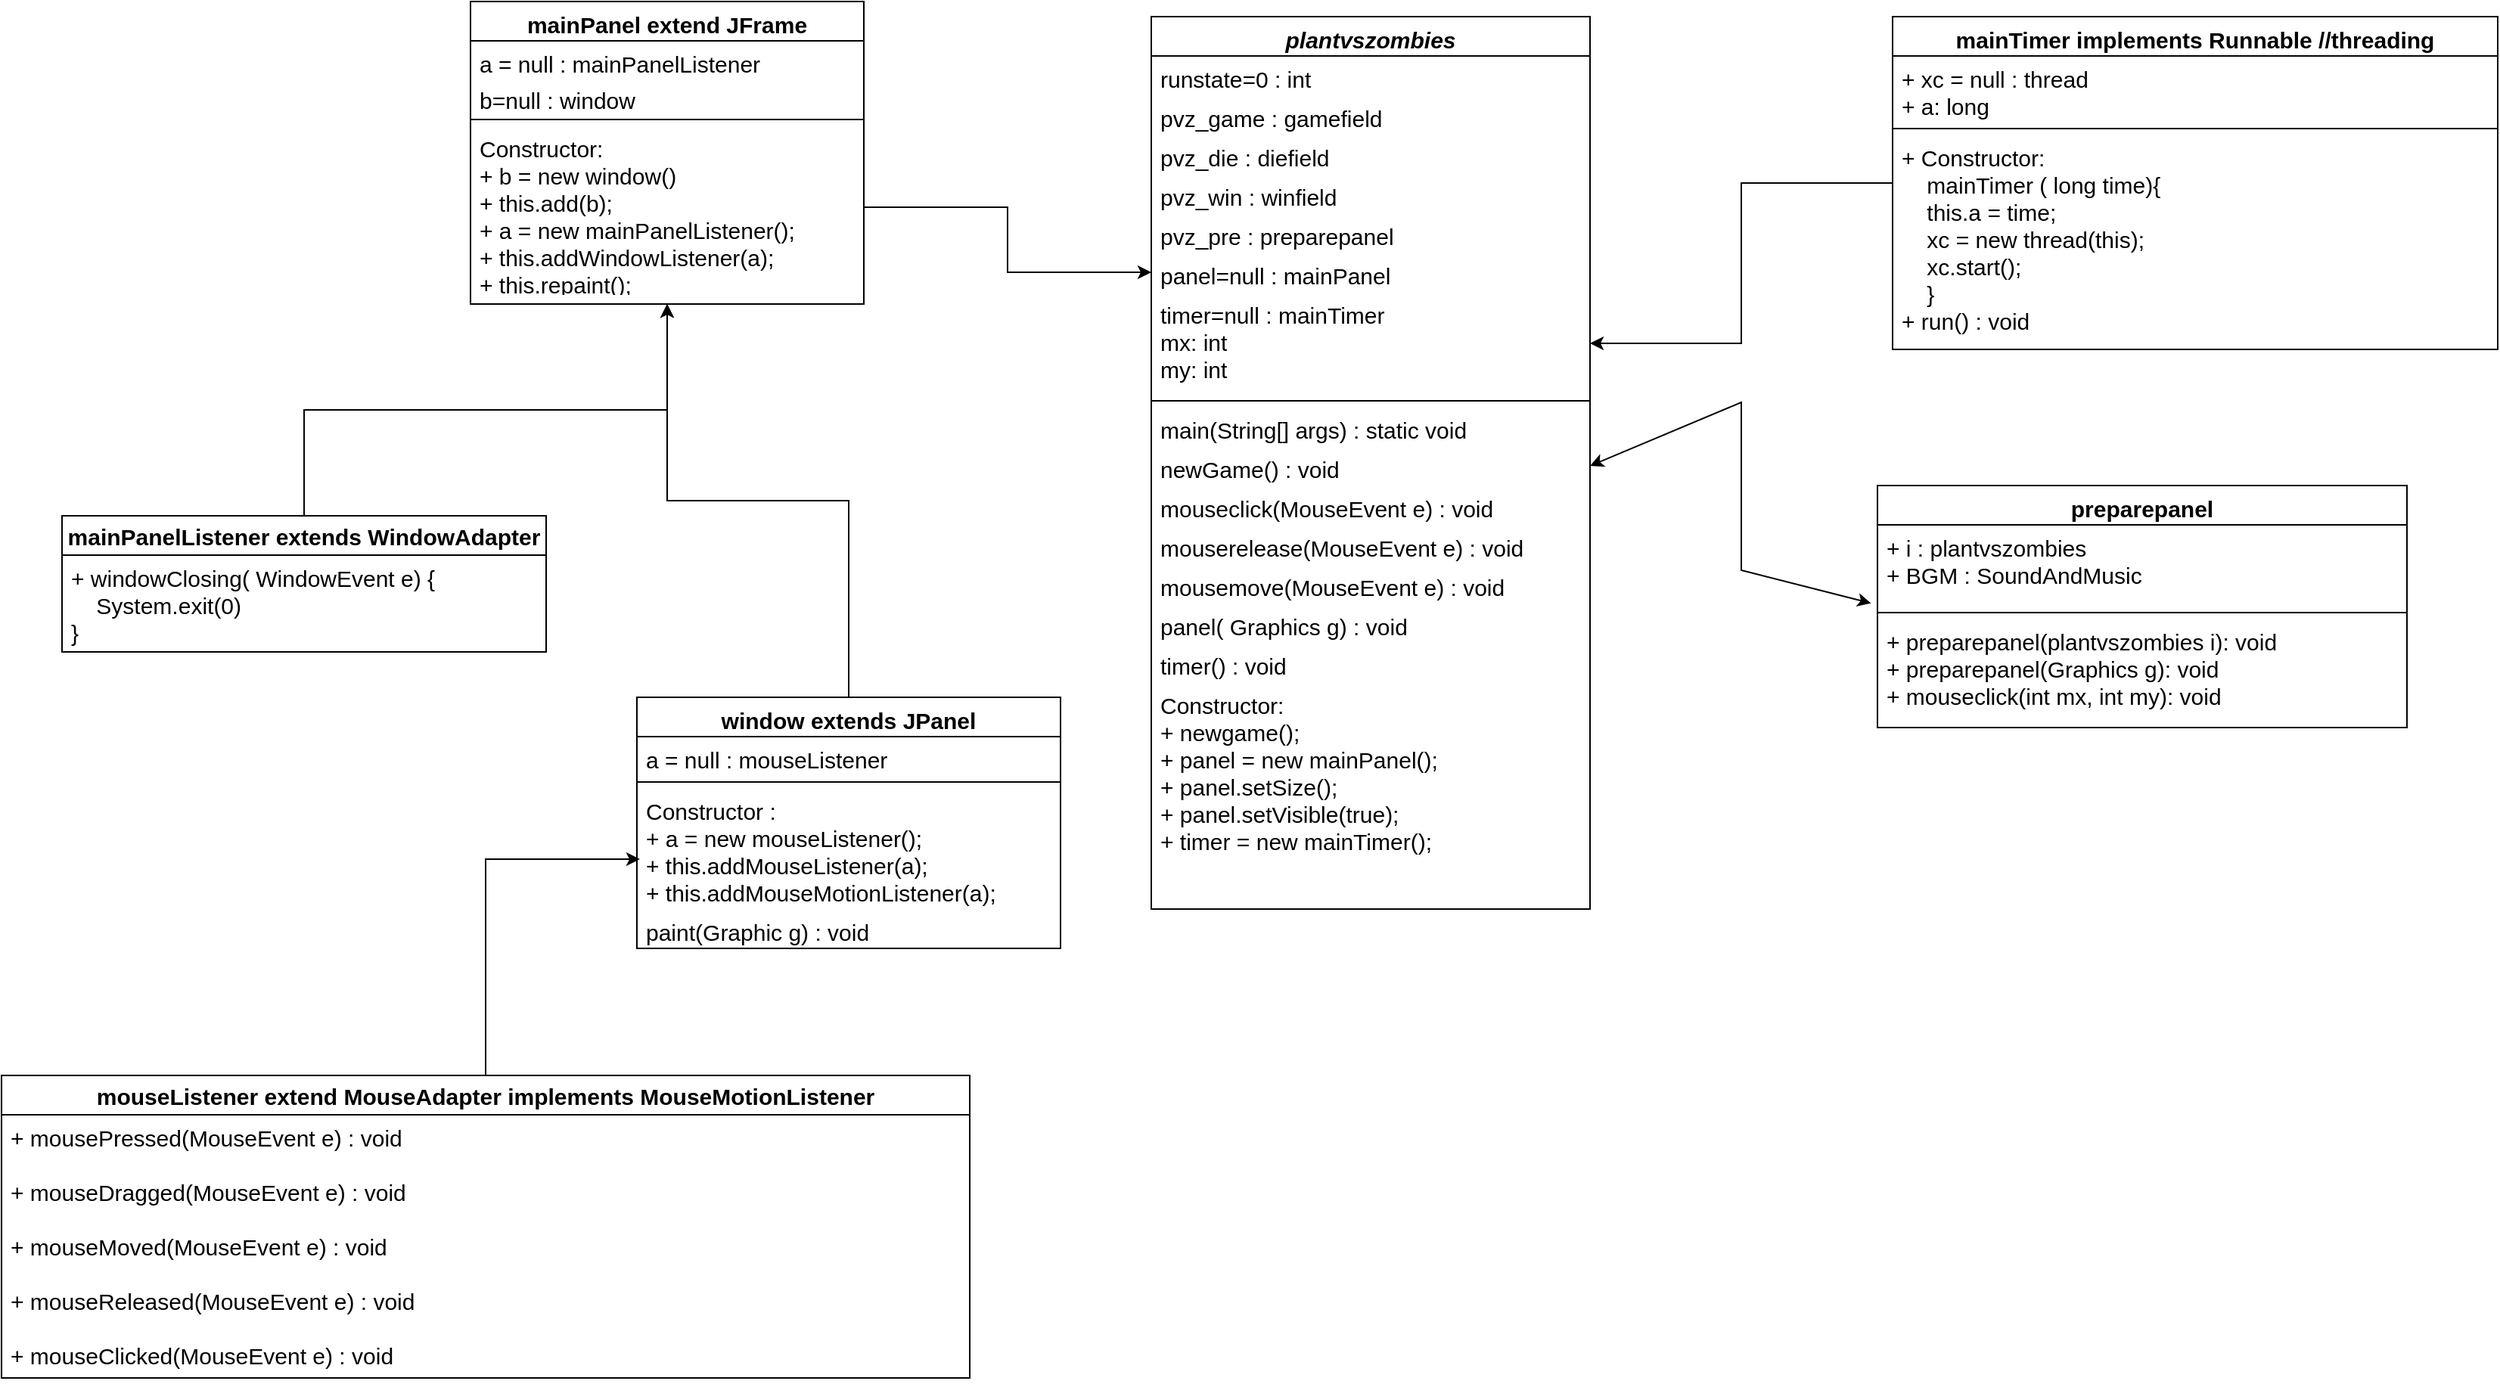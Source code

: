 <mxfile version="18.1.3" type="github">
  <diagram id="C5RBs43oDa-KdzZeNtuy" name="Page-1">
    <mxGraphModel dx="1865" dy="489" grid="1" gridSize="10" guides="1" tooltips="1" connect="1" arrows="1" fold="1" page="1" pageScale="1" pageWidth="827" pageHeight="1169" math="0" shadow="0">
      <root>
        <mxCell id="WIyWlLk6GJQsqaUBKTNV-0" />
        <mxCell id="WIyWlLk6GJQsqaUBKTNV-1" parent="WIyWlLk6GJQsqaUBKTNV-0" />
        <mxCell id="zkfFHV4jXpPFQw0GAbJ--0" value="plantvszombies" style="swimlane;fontStyle=3;align=center;verticalAlign=top;childLayout=stackLayout;horizontal=1;startSize=26;horizontalStack=0;resizeParent=1;resizeLast=0;collapsible=1;marginBottom=0;rounded=0;shadow=0;strokeWidth=1;fontSize=15;" parent="WIyWlLk6GJQsqaUBKTNV-1" vertex="1">
          <mxGeometry x="230" y="30" width="290" height="590" as="geometry">
            <mxRectangle x="230" y="140" width="160" height="26" as="alternateBounds" />
          </mxGeometry>
        </mxCell>
        <mxCell id="zkfFHV4jXpPFQw0GAbJ--1" value="runstate=0 : int" style="text;align=left;verticalAlign=top;spacingLeft=4;spacingRight=4;overflow=hidden;rotatable=0;points=[[0,0.5],[1,0.5]];portConstraint=eastwest;fontSize=15;" parent="zkfFHV4jXpPFQw0GAbJ--0" vertex="1">
          <mxGeometry y="26" width="290" height="26" as="geometry" />
        </mxCell>
        <mxCell id="zkfFHV4jXpPFQw0GAbJ--2" value="pvz_game : gamefield" style="text;align=left;verticalAlign=top;spacingLeft=4;spacingRight=4;overflow=hidden;rotatable=0;points=[[0,0.5],[1,0.5]];portConstraint=eastwest;rounded=0;shadow=0;html=0;fontSize=15;" parent="zkfFHV4jXpPFQw0GAbJ--0" vertex="1">
          <mxGeometry y="52" width="290" height="26" as="geometry" />
        </mxCell>
        <mxCell id="zkfFHV4jXpPFQw0GAbJ--3" value="pvz_die : diefield" style="text;align=left;verticalAlign=top;spacingLeft=4;spacingRight=4;overflow=hidden;rotatable=0;points=[[0,0.5],[1,0.5]];portConstraint=eastwest;rounded=0;shadow=0;html=0;fontSize=15;" parent="zkfFHV4jXpPFQw0GAbJ--0" vertex="1">
          <mxGeometry y="78" width="290" height="26" as="geometry" />
        </mxCell>
        <mxCell id="81eZIa0vuI0MzPHf7cme-0" value="pvz_win : winfield" style="text;align=left;verticalAlign=top;spacingLeft=4;spacingRight=4;overflow=hidden;rotatable=0;points=[[0,0.5],[1,0.5]];portConstraint=eastwest;rounded=0;shadow=0;html=0;fontSize=15;" parent="zkfFHV4jXpPFQw0GAbJ--0" vertex="1">
          <mxGeometry y="104" width="290" height="26" as="geometry" />
        </mxCell>
        <mxCell id="81eZIa0vuI0MzPHf7cme-1" value="pvz_pre : preparepanel" style="text;align=left;verticalAlign=top;spacingLeft=4;spacingRight=4;overflow=hidden;rotatable=0;points=[[0,0.5],[1,0.5]];portConstraint=eastwest;rounded=0;shadow=0;html=0;fontSize=15;" parent="zkfFHV4jXpPFQw0GAbJ--0" vertex="1">
          <mxGeometry y="130" width="290" height="26" as="geometry" />
        </mxCell>
        <mxCell id="81eZIa0vuI0MzPHf7cme-8" value="panel=null : mainPanel" style="text;align=left;verticalAlign=top;spacingLeft=4;spacingRight=4;overflow=hidden;rotatable=0;points=[[0,0.5],[1,0.5]];portConstraint=eastwest;rounded=0;shadow=0;html=0;fontSize=15;" parent="zkfFHV4jXpPFQw0GAbJ--0" vertex="1">
          <mxGeometry y="156" width="290" height="26" as="geometry" />
        </mxCell>
        <mxCell id="81eZIa0vuI0MzPHf7cme-9" value="timer=null : mainTimer&#xa;mx: int&#xa;my: int" style="text;align=left;verticalAlign=top;spacingLeft=4;spacingRight=4;overflow=hidden;rotatable=0;points=[[0,0.5],[1,0.5]];portConstraint=eastwest;rounded=0;shadow=0;html=0;fontSize=15;" parent="zkfFHV4jXpPFQw0GAbJ--0" vertex="1">
          <mxGeometry y="182" width="290" height="68" as="geometry" />
        </mxCell>
        <mxCell id="zkfFHV4jXpPFQw0GAbJ--4" value="" style="line;html=1;strokeWidth=1;align=left;verticalAlign=middle;spacingTop=-1;spacingLeft=3;spacingRight=3;rotatable=0;labelPosition=right;points=[];portConstraint=eastwest;fontSize=15;" parent="zkfFHV4jXpPFQw0GAbJ--0" vertex="1">
          <mxGeometry y="250" width="290" height="8" as="geometry" />
        </mxCell>
        <mxCell id="81eZIa0vuI0MzPHf7cme-6" value="main(String[] args) : static void" style="text;align=left;verticalAlign=top;spacingLeft=4;spacingRight=4;overflow=hidden;rotatable=0;points=[[0,0.5],[1,0.5]];portConstraint=eastwest;fontSize=15;" parent="zkfFHV4jXpPFQw0GAbJ--0" vertex="1">
          <mxGeometry y="258" width="290" height="26" as="geometry" />
        </mxCell>
        <mxCell id="zkfFHV4jXpPFQw0GAbJ--5" value="newGame() : void" style="text;align=left;verticalAlign=top;spacingLeft=4;spacingRight=4;overflow=hidden;rotatable=0;points=[[0,0.5],[1,0.5]];portConstraint=eastwest;fontSize=15;" parent="zkfFHV4jXpPFQw0GAbJ--0" vertex="1">
          <mxGeometry y="284" width="290" height="26" as="geometry" />
        </mxCell>
        <mxCell id="81eZIa0vuI0MzPHf7cme-2" value="mouseclick(MouseEvent e) : void" style="text;align=left;verticalAlign=top;spacingLeft=4;spacingRight=4;overflow=hidden;rotatable=0;points=[[0,0.5],[1,0.5]];portConstraint=eastwest;fontSize=15;" parent="zkfFHV4jXpPFQw0GAbJ--0" vertex="1">
          <mxGeometry y="310" width="290" height="26" as="geometry" />
        </mxCell>
        <mxCell id="81eZIa0vuI0MzPHf7cme-3" value="mouserelease(MouseEvent e) : void" style="text;align=left;verticalAlign=top;spacingLeft=4;spacingRight=4;overflow=hidden;rotatable=0;points=[[0,0.5],[1,0.5]];portConstraint=eastwest;fontSize=15;" parent="zkfFHV4jXpPFQw0GAbJ--0" vertex="1">
          <mxGeometry y="336" width="290" height="26" as="geometry" />
        </mxCell>
        <mxCell id="81eZIa0vuI0MzPHf7cme-4" value="mousemove(MouseEvent e) : void" style="text;align=left;verticalAlign=top;spacingLeft=4;spacingRight=4;overflow=hidden;rotatable=0;points=[[0,0.5],[1,0.5]];portConstraint=eastwest;fontSize=15;" parent="zkfFHV4jXpPFQw0GAbJ--0" vertex="1">
          <mxGeometry y="362" width="290" height="26" as="geometry" />
        </mxCell>
        <mxCell id="81eZIa0vuI0MzPHf7cme-5" value="panel( Graphics g) : void" style="text;align=left;verticalAlign=top;spacingLeft=4;spacingRight=4;overflow=hidden;rotatable=0;points=[[0,0.5],[1,0.5]];portConstraint=eastwest;fontSize=15;" parent="zkfFHV4jXpPFQw0GAbJ--0" vertex="1">
          <mxGeometry y="388" width="290" height="26" as="geometry" />
        </mxCell>
        <mxCell id="81eZIa0vuI0MzPHf7cme-7" value="timer() : void" style="text;align=left;verticalAlign=top;spacingLeft=4;spacingRight=4;overflow=hidden;rotatable=0;points=[[0,0.5],[1,0.5]];portConstraint=eastwest;fontSize=15;" parent="zkfFHV4jXpPFQw0GAbJ--0" vertex="1">
          <mxGeometry y="414" width="290" height="26" as="geometry" />
        </mxCell>
        <mxCell id="81eZIa0vuI0MzPHf7cme-10" value="Constructor: &#xa;+ newgame();&#xa;+ panel = new mainPanel();&#xa;+ panel.setSize();&#xa;+ panel.setVisible(true);&#xa;+ timer = new mainTimer();" style="text;align=left;verticalAlign=top;spacingLeft=4;spacingRight=4;overflow=hidden;rotatable=0;points=[[0,0.5],[1,0.5]];portConstraint=eastwest;fontSize=15;" parent="zkfFHV4jXpPFQw0GAbJ--0" vertex="1">
          <mxGeometry y="440" width="290" height="122" as="geometry" />
        </mxCell>
        <mxCell id="zkfFHV4jXpPFQw0GAbJ--6" value="mainPanel extend JFrame" style="swimlane;fontStyle=1;align=center;verticalAlign=top;childLayout=stackLayout;horizontal=1;startSize=26;horizontalStack=0;resizeParent=1;resizeLast=0;collapsible=1;marginBottom=0;rounded=0;shadow=0;strokeWidth=1;fontSize=15;" parent="WIyWlLk6GJQsqaUBKTNV-1" vertex="1">
          <mxGeometry x="-220" y="20" width="260" height="200" as="geometry">
            <mxRectangle x="130" y="380" width="160" height="26" as="alternateBounds" />
          </mxGeometry>
        </mxCell>
        <mxCell id="zkfFHV4jXpPFQw0GAbJ--7" value="a = null : mainPanelListener" style="text;align=left;verticalAlign=top;spacingLeft=4;spacingRight=4;overflow=hidden;rotatable=0;points=[[0,0.5],[1,0.5]];portConstraint=eastwest;fontSize=15;" parent="zkfFHV4jXpPFQw0GAbJ--6" vertex="1">
          <mxGeometry y="26" width="260" height="24" as="geometry" />
        </mxCell>
        <mxCell id="81eZIa0vuI0MzPHf7cme-12" value="b=null : window" style="text;align=left;verticalAlign=top;spacingLeft=4;spacingRight=4;overflow=hidden;rotatable=0;points=[[0,0.5],[1,0.5]];portConstraint=eastwest;fontSize=15;" parent="zkfFHV4jXpPFQw0GAbJ--6" vertex="1">
          <mxGeometry y="50" width="260" height="24" as="geometry" />
        </mxCell>
        <mxCell id="zkfFHV4jXpPFQw0GAbJ--9" value="" style="line;html=1;strokeWidth=1;align=left;verticalAlign=middle;spacingTop=-1;spacingLeft=3;spacingRight=3;rotatable=0;labelPosition=right;points=[];portConstraint=eastwest;fontSize=15;" parent="zkfFHV4jXpPFQw0GAbJ--6" vertex="1">
          <mxGeometry y="74" width="260" height="8" as="geometry" />
        </mxCell>
        <mxCell id="zkfFHV4jXpPFQw0GAbJ--10" value="Constructor:&#xa;+ b = new window()&#xa;+ this.add(b);&#xa;+ a = new mainPanelListener();&#xa;+ this.addWindowListener(a);&#xa;+ this.repaint();" style="text;align=left;verticalAlign=top;spacingLeft=4;spacingRight=4;overflow=hidden;rotatable=0;points=[[0,0.5],[1,0.5]];portConstraint=eastwest;fontStyle=0;fontSize=15;" parent="zkfFHV4jXpPFQw0GAbJ--6" vertex="1">
          <mxGeometry y="82" width="260" height="108" as="geometry" />
        </mxCell>
        <mxCell id="vP-qIAlKUcKkcMw5i3pg-5" style="edgeStyle=orthogonalEdgeStyle;rounded=0;orthogonalLoop=1;jettySize=auto;html=1;exitX=0.5;exitY=0;exitDx=0;exitDy=0;entryX=0.5;entryY=1;entryDx=0;entryDy=0;fontSize=15;" parent="WIyWlLk6GJQsqaUBKTNV-1" source="vP-qIAlKUcKkcMw5i3pg-6" target="zkfFHV4jXpPFQw0GAbJ--6" edge="1">
          <mxGeometry relative="1" as="geometry">
            <mxPoint x="-170" y="320" as="sourcePoint" />
          </mxGeometry>
        </mxCell>
        <mxCell id="vP-qIAlKUcKkcMw5i3pg-6" value="mainPanelListener extends WindowAdapter" style="swimlane;fontStyle=1;childLayout=stackLayout;horizontal=1;startSize=26;fillColor=none;horizontalStack=0;resizeParent=1;resizeParentMax=0;resizeLast=0;collapsible=1;marginBottom=0;fontSize=15;" parent="WIyWlLk6GJQsqaUBKTNV-1" vertex="1">
          <mxGeometry x="-490" y="360" width="320" height="90" as="geometry" />
        </mxCell>
        <mxCell id="vP-qIAlKUcKkcMw5i3pg-7" value="+ windowClosing( WindowEvent e) {&#xa;    System.exit(0)&#xa;}" style="text;strokeColor=none;fillColor=none;align=left;verticalAlign=top;spacingLeft=4;spacingRight=4;overflow=hidden;rotatable=0;points=[[0,0.5],[1,0.5]];portConstraint=eastwest;fontSize=15;" parent="vP-qIAlKUcKkcMw5i3pg-6" vertex="1">
          <mxGeometry y="26" width="320" height="64" as="geometry" />
        </mxCell>
        <mxCell id="vP-qIAlKUcKkcMw5i3pg-15" style="edgeStyle=orthogonalEdgeStyle;rounded=0;orthogonalLoop=1;jettySize=auto;html=1;entryX=0.5;entryY=1;entryDx=0;entryDy=0;fontSize=15;" parent="WIyWlLk6GJQsqaUBKTNV-1" source="vP-qIAlKUcKkcMw5i3pg-10" target="zkfFHV4jXpPFQw0GAbJ--6" edge="1">
          <mxGeometry relative="1" as="geometry" />
        </mxCell>
        <mxCell id="vP-qIAlKUcKkcMw5i3pg-10" value="window extends JPanel" style="swimlane;fontStyle=1;align=center;verticalAlign=top;childLayout=stackLayout;horizontal=1;startSize=26;horizontalStack=0;resizeParent=1;resizeParentMax=0;resizeLast=0;collapsible=1;marginBottom=0;fontSize=15;" parent="WIyWlLk6GJQsqaUBKTNV-1" vertex="1">
          <mxGeometry x="-110" y="480" width="280" height="166" as="geometry" />
        </mxCell>
        <mxCell id="vP-qIAlKUcKkcMw5i3pg-11" value="a = null : mouseListener" style="text;strokeColor=none;fillColor=none;align=left;verticalAlign=top;spacingLeft=4;spacingRight=4;overflow=hidden;rotatable=0;points=[[0,0.5],[1,0.5]];portConstraint=eastwest;fontSize=15;" parent="vP-qIAlKUcKkcMw5i3pg-10" vertex="1">
          <mxGeometry y="26" width="280" height="26" as="geometry" />
        </mxCell>
        <mxCell id="vP-qIAlKUcKkcMw5i3pg-12" value="" style="line;strokeWidth=1;fillColor=none;align=left;verticalAlign=middle;spacingTop=-1;spacingLeft=3;spacingRight=3;rotatable=0;labelPosition=right;points=[];portConstraint=eastwest;fontSize=15;" parent="vP-qIAlKUcKkcMw5i3pg-10" vertex="1">
          <mxGeometry y="52" width="280" height="8" as="geometry" />
        </mxCell>
        <mxCell id="vP-qIAlKUcKkcMw5i3pg-13" value="Constructor :&#xa;+ a = new mouseListener();&#xa;+ this.addMouseListener(a);&#xa;+ this.addMouseMotionListener(a);" style="text;strokeColor=none;fillColor=none;align=left;verticalAlign=top;spacingLeft=4;spacingRight=4;overflow=hidden;rotatable=0;points=[[0,0.5],[1,0.5]];portConstraint=eastwest;fontSize=15;" parent="vP-qIAlKUcKkcMw5i3pg-10" vertex="1">
          <mxGeometry y="60" width="280" height="80" as="geometry" />
        </mxCell>
        <mxCell id="vP-qIAlKUcKkcMw5i3pg-16" value="paint(Graphic g) : void" style="text;strokeColor=none;fillColor=none;align=left;verticalAlign=top;spacingLeft=4;spacingRight=4;overflow=hidden;rotatable=0;points=[[0,0.5],[1,0.5]];portConstraint=eastwest;fontSize=15;" parent="vP-qIAlKUcKkcMw5i3pg-10" vertex="1">
          <mxGeometry y="140" width="280" height="26" as="geometry" />
        </mxCell>
        <mxCell id="vP-qIAlKUcKkcMw5i3pg-25" style="edgeStyle=orthogonalEdgeStyle;rounded=0;orthogonalLoop=1;jettySize=auto;html=1;entryX=0.007;entryY=0.588;entryDx=0;entryDy=0;entryPerimeter=0;fontSize=15;" parent="WIyWlLk6GJQsqaUBKTNV-1" source="vP-qIAlKUcKkcMw5i3pg-17" target="vP-qIAlKUcKkcMw5i3pg-13" edge="1">
          <mxGeometry relative="1" as="geometry" />
        </mxCell>
        <mxCell id="vP-qIAlKUcKkcMw5i3pg-17" value="mouseListener extend MouseAdapter implements MouseMotionListener" style="swimlane;fontStyle=1;childLayout=stackLayout;horizontal=1;startSize=26;fillColor=none;horizontalStack=0;resizeParent=1;resizeParentMax=0;resizeLast=0;collapsible=1;marginBottom=0;fontSize=15;" parent="WIyWlLk6GJQsqaUBKTNV-1" vertex="1">
          <mxGeometry x="-530" y="730" width="640" height="200" as="geometry" />
        </mxCell>
        <mxCell id="vP-qIAlKUcKkcMw5i3pg-18" value="+ mousePressed(MouseEvent e) : void&#xa;&#xa;+ mouseDragged(MouseEvent e) : void&#xa;&#xa;+ mouseMoved(MouseEvent e) : void&#xa;&#xa;+ mouseReleased(MouseEvent e) : void&#xa;&#xa;+ mouseClicked(MouseEvent e) : void" style="text;strokeColor=none;fillColor=none;align=left;verticalAlign=top;spacingLeft=4;spacingRight=4;overflow=hidden;rotatable=0;points=[[0,0.5],[1,0.5]];portConstraint=eastwest;fontSize=15;" parent="vP-qIAlKUcKkcMw5i3pg-17" vertex="1">
          <mxGeometry y="26" width="640" height="174" as="geometry" />
        </mxCell>
        <mxCell id="vP-qIAlKUcKkcMw5i3pg-30" style="edgeStyle=orthogonalEdgeStyle;rounded=0;orthogonalLoop=1;jettySize=auto;html=1;entryX=1;entryY=0.5;entryDx=0;entryDy=0;fontSize=15;" parent="WIyWlLk6GJQsqaUBKTNV-1" source="vP-qIAlKUcKkcMw5i3pg-26" target="81eZIa0vuI0MzPHf7cme-9" edge="1">
          <mxGeometry relative="1" as="geometry" />
        </mxCell>
        <mxCell id="vP-qIAlKUcKkcMw5i3pg-26" value="mainTimer implements Runnable //threading" style="swimlane;fontStyle=1;align=center;verticalAlign=top;childLayout=stackLayout;horizontal=1;startSize=26;horizontalStack=0;resizeParent=1;resizeParentMax=0;resizeLast=0;collapsible=1;marginBottom=0;fontSize=15;" parent="WIyWlLk6GJQsqaUBKTNV-1" vertex="1">
          <mxGeometry x="720" y="30" width="400" height="220" as="geometry" />
        </mxCell>
        <mxCell id="vP-qIAlKUcKkcMw5i3pg-27" value="+ xc = null : thread&#xa;+ a: long" style="text;strokeColor=none;fillColor=none;align=left;verticalAlign=top;spacingLeft=4;spacingRight=4;overflow=hidden;rotatable=0;points=[[0,0.5],[1,0.5]];portConstraint=eastwest;fontSize=15;" parent="vP-qIAlKUcKkcMw5i3pg-26" vertex="1">
          <mxGeometry y="26" width="400" height="44" as="geometry" />
        </mxCell>
        <mxCell id="vP-qIAlKUcKkcMw5i3pg-28" value="" style="line;strokeWidth=1;fillColor=none;align=left;verticalAlign=middle;spacingTop=-1;spacingLeft=3;spacingRight=3;rotatable=0;labelPosition=right;points=[];portConstraint=eastwest;fontSize=15;" parent="vP-qIAlKUcKkcMw5i3pg-26" vertex="1">
          <mxGeometry y="70" width="400" height="8" as="geometry" />
        </mxCell>
        <mxCell id="vP-qIAlKUcKkcMw5i3pg-29" value="+ Constructor: &#xa;    mainTimer ( long time){&#xa;    this.a = time;&#xa;    xc = new thread(this);&#xa;    xc.start();&#xa;    }&#xa;+ run() : void" style="text;strokeColor=none;fillColor=none;align=left;verticalAlign=top;spacingLeft=4;spacingRight=4;overflow=hidden;rotatable=0;points=[[0,0.5],[1,0.5]];portConstraint=eastwest;fontSize=15;" parent="vP-qIAlKUcKkcMw5i3pg-26" vertex="1">
          <mxGeometry y="78" width="400" height="142" as="geometry" />
        </mxCell>
        <mxCell id="vP-qIAlKUcKkcMw5i3pg-37" style="edgeStyle=orthogonalEdgeStyle;rounded=0;orthogonalLoop=1;jettySize=auto;html=1;entryX=0;entryY=0.5;entryDx=0;entryDy=0;fontSize=15;" parent="WIyWlLk6GJQsqaUBKTNV-1" source="zkfFHV4jXpPFQw0GAbJ--10" target="81eZIa0vuI0MzPHf7cme-8" edge="1">
          <mxGeometry relative="1" as="geometry" />
        </mxCell>
        <mxCell id="vP-qIAlKUcKkcMw5i3pg-39" value="preparepanel" style="swimlane;fontStyle=1;align=center;verticalAlign=top;childLayout=stackLayout;horizontal=1;startSize=26;horizontalStack=0;resizeParent=1;resizeParentMax=0;resizeLast=0;collapsible=1;marginBottom=0;fontSize=15;" parent="WIyWlLk6GJQsqaUBKTNV-1" vertex="1">
          <mxGeometry x="710" y="340" width="350" height="160" as="geometry" />
        </mxCell>
        <mxCell id="vP-qIAlKUcKkcMw5i3pg-40" value="+ i : plantvszombies&#xa;+ BGM : SoundAndMusic" style="text;strokeColor=none;fillColor=none;align=left;verticalAlign=top;spacingLeft=4;spacingRight=4;overflow=hidden;rotatable=0;points=[[0,0.5],[1,0.5]];portConstraint=eastwest;fontSize=15;" parent="vP-qIAlKUcKkcMw5i3pg-39" vertex="1">
          <mxGeometry y="26" width="350" height="54" as="geometry" />
        </mxCell>
        <mxCell id="vP-qIAlKUcKkcMw5i3pg-41" value="" style="line;strokeWidth=1;fillColor=none;align=left;verticalAlign=middle;spacingTop=-1;spacingLeft=3;spacingRight=3;rotatable=0;labelPosition=right;points=[];portConstraint=eastwest;fontSize=15;" parent="vP-qIAlKUcKkcMw5i3pg-39" vertex="1">
          <mxGeometry y="80" width="350" height="8" as="geometry" />
        </mxCell>
        <mxCell id="vP-qIAlKUcKkcMw5i3pg-42" value="+ preparepanel(plantvszombies i): void&#xa;+ preparepanel(Graphics g): void&#xa;+ mouseclick(int mx, int my): void" style="text;strokeColor=none;fillColor=none;align=left;verticalAlign=top;spacingLeft=4;spacingRight=4;overflow=hidden;rotatable=0;points=[[0,0.5],[1,0.5]];portConstraint=eastwest;fontSize=15;" parent="vP-qIAlKUcKkcMw5i3pg-39" vertex="1">
          <mxGeometry y="88" width="350" height="72" as="geometry" />
        </mxCell>
        <mxCell id="vP-qIAlKUcKkcMw5i3pg-43" value="" style="endArrow=classic;startArrow=classic;html=1;rounded=0;fontSize=15;entryX=-0.012;entryY=-0.141;entryDx=0;entryDy=0;entryPerimeter=0;exitX=1;exitY=0.5;exitDx=0;exitDy=0;" parent="WIyWlLk6GJQsqaUBKTNV-1" source="zkfFHV4jXpPFQw0GAbJ--5" target="vP-qIAlKUcKkcMw5i3pg-42" edge="1">
          <mxGeometry width="50" height="50" relative="1" as="geometry">
            <mxPoint x="330" y="540" as="sourcePoint" />
            <mxPoint x="380" y="490" as="targetPoint" />
            <Array as="points">
              <mxPoint x="620" y="285" />
              <mxPoint x="620" y="396" />
            </Array>
          </mxGeometry>
        </mxCell>
      </root>
    </mxGraphModel>
  </diagram>
</mxfile>
